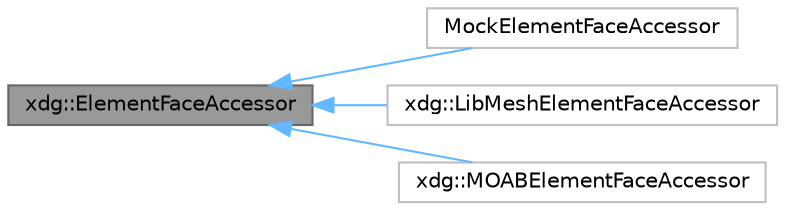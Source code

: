 digraph "xdg::ElementFaceAccessor"
{
 // LATEX_PDF_SIZE
  bgcolor="transparent";
  edge [fontname=Helvetica,fontsize=10,labelfontname=Helvetica,labelfontsize=10];
  node [fontname=Helvetica,fontsize=10,shape=box,height=0.2,width=0.4];
  rankdir="LR";
  Node1 [id="Node000001",label="xdg::ElementFaceAccessor",height=0.2,width=0.4,color="gray40", fillcolor="grey60", style="filled", fontcolor="black",tooltip="Class to provide access to face vertices of mesh elements."];
  Node1 -> Node2 [id="edge1_Node000001_Node000002",dir="back",color="steelblue1",style="solid",tooltip=" "];
  Node2 [id="Node000002",label="MockElementFaceAccessor",height=0.2,width=0.4,color="grey75", fillcolor="white", style="filled",URL="$structMockElementFaceAccessor.html",tooltip=" "];
  Node1 -> Node3 [id="edge2_Node000001_Node000003",dir="back",color="steelblue1",style="solid",tooltip=" "];
  Node3 [id="Node000003",label="xdg::LibMeshElementFaceAccessor",height=0.2,width=0.4,color="grey75", fillcolor="white", style="filled",URL="$structxdg_1_1LibMeshElementFaceAccessor.html",tooltip=" "];
  Node1 -> Node4 [id="edge3_Node000001_Node000004",dir="back",color="steelblue1",style="solid",tooltip=" "];
  Node4 [id="Node000004",label="xdg::MOABElementFaceAccessor",height=0.2,width=0.4,color="grey75", fillcolor="white", style="filled",URL="$structxdg_1_1MOABElementFaceAccessor.html",tooltip=" "];
}
